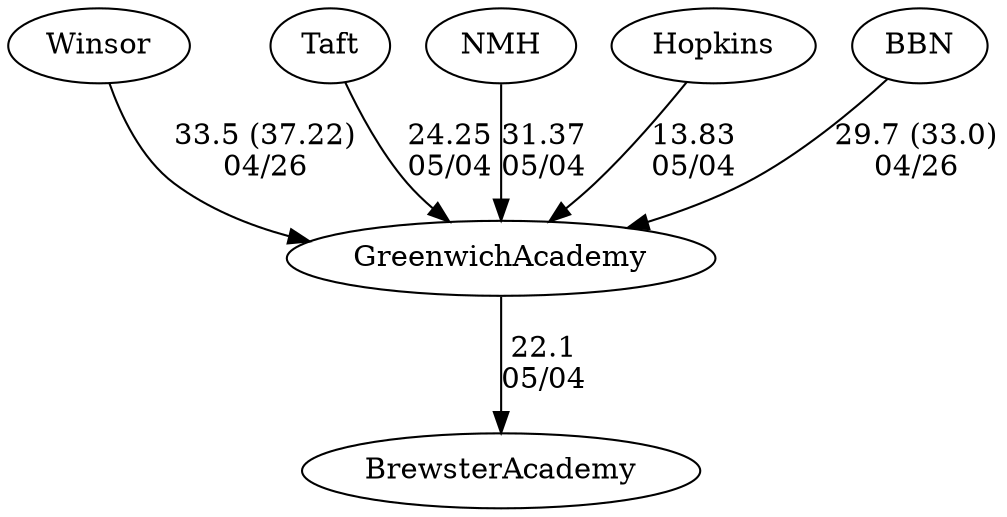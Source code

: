digraph girls3foursGreenwichAcademy {Winsor [URL="girls3foursGreenwichAcademyWinsor.html"];Taft [URL="girls3foursGreenwichAcademyTaft.html"];NMH [URL="girls3foursGreenwichAcademyNMH.html"];Hopkins [URL="girls3foursGreenwichAcademyHopkins.html"];GreenwichAcademy [URL="girls3foursGreenwichAcademyGreenwichAcademy.html"];BrewsterAcademy [URL="girls3foursGreenwichAcademyBrewsterAcademy.html"];BBN [URL="girls3foursGreenwichAcademyBBN.html"];Winsor -> GreenwichAcademy[label="33.5 (37.22)
04/26", weight="67", tooltip="NEIRA Girls Fours, BB&N, Winsor, Greenwich Academy			
Distance: 1350 M Conditions: Rain, heavy at times, consistant head wind, sloppy conditions in the last 300M Comments: In the 6V race BB&N Boat A's oar popped out of the oar lock multi times, forcing Winsor to alter course close to a bridge.
In the 1 V race Winsor left thier lane, and into BB&Ns lane in the last 250.
Thanks to Winsor and GA for the racing and GA making the trip to Boston.
None", URL="https://www.row2k.com/results/resultspage.cfm?UID=AF21FB49C1A5BFE18B2AC227D72047A7&cat=1", random="random"]; 
BBN -> GreenwichAcademy[label="29.7 (33.0)
04/26", weight="71", tooltip="NEIRA Girls Fours, BB&N, Winsor, Greenwich Academy			
Distance: 1350 M Conditions: Rain, heavy at times, consistant head wind, sloppy conditions in the last 300M Comments: In the 6V race BB&N Boat A's oar popped out of the oar lock multi times, forcing Winsor to alter course close to a bridge.
In the 1 V race Winsor left thier lane, and into BB&Ns lane in the last 250.
Thanks to Winsor and GA for the racing and GA making the trip to Boston.
None", URL="https://www.row2k.com/results/resultspage.cfm?UID=AF21FB49C1A5BFE18B2AC227D72047A7&cat=1", random="random"]; 
NMH -> GreenwichAcademy[label="31.37
05/04", weight="69", tooltip="Founder's Day Regatta			
", URL="", random="random"]; 
Taft -> GreenwichAcademy[label="24.25
05/04", weight="76", tooltip="Founder's Day Regatta			
", URL="", random="random"]; 
Hopkins -> GreenwichAcademy[label="13.83
05/04", weight="87", tooltip="Founder's Day Regatta			
", URL="", random="random"]; 
GreenwichAcademy -> BrewsterAcademy[label="22.1
05/04", weight="78", tooltip="Founder's Day Regatta			
", URL="", random="random"]}